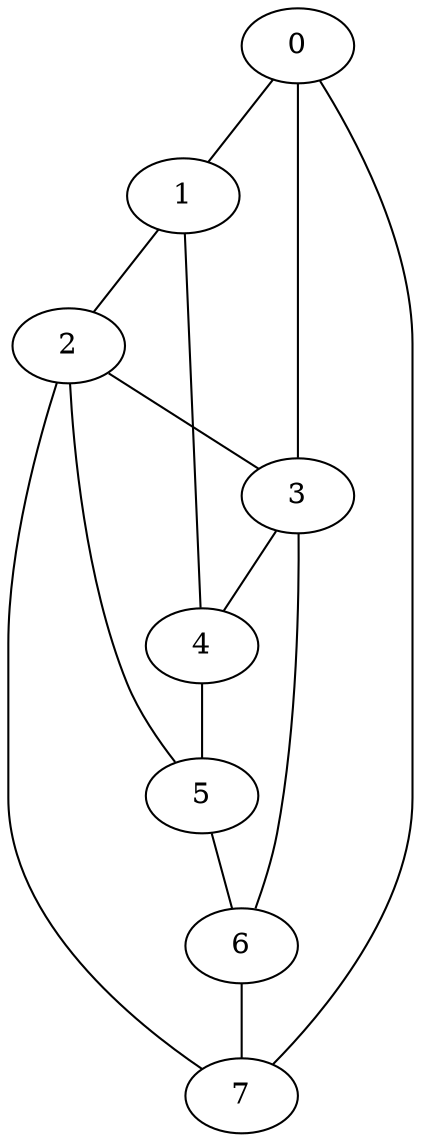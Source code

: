 graph G {
0;
1;
2;
3;
4;
5;
6;
7;



0--1 ;
1--2 ;
2--3 ;
3--4 ;
4--5 ;
5--6 ;
6--7 ;
7--0 ;

0--3 ;
1--4 ;
2--7 ;
3--6 ;
5--2 ;
}
